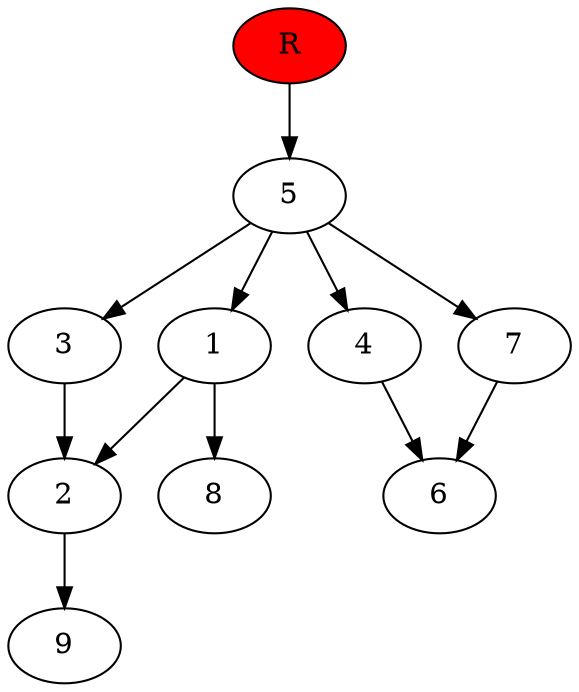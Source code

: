 digraph prb36618 {
	1
	2
	3
	4
	5
	6
	7
	8
	R [fillcolor="#ff0000" style=filled]
	1 -> 2
	1 -> 8
	2 -> 9
	3 -> 2
	4 -> 6
	5 -> 1
	5 -> 3
	5 -> 4
	5 -> 7
	7 -> 6
	R -> 5
}

